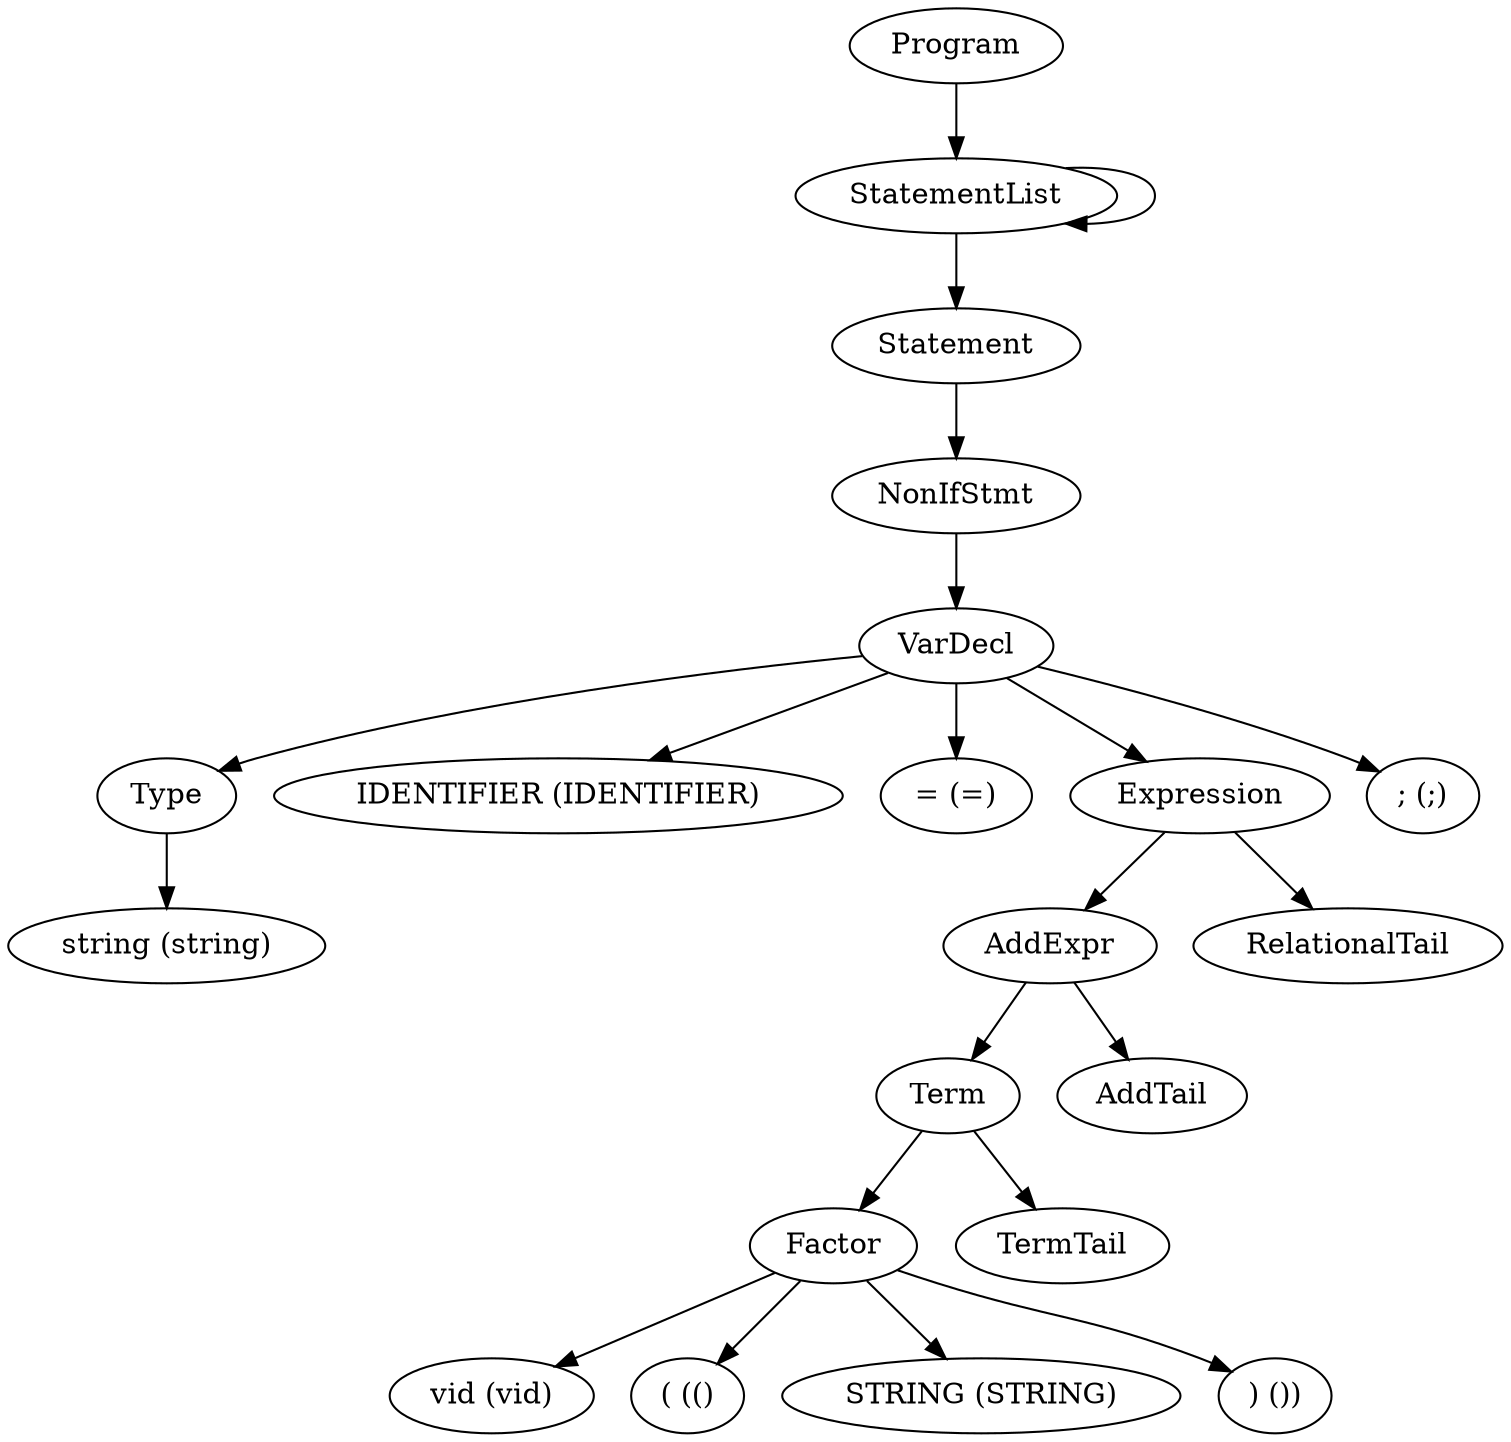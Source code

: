 digraph tree {
    "Program";
    "StatementList";
    "Statement";
    "NonIfStmt";
    "VarDecl";
    "Type";
    "string (string)";
    "IDENTIFIER (IDENTIFIER)";
    "= (=)";
    "Expression";
    "AddExpr";
    "Term";
    "Factor";
    "vid (vid)";
    "( (()";
    "STRING (STRING)";
    ") ())";
    "TermTail";
    "AddTail";
    "RelationalTail";
    "; (;)";
    "StatementList";
    "Program" -> "StatementList";
    "StatementList" -> "Statement";
    "StatementList" -> "StatementList";
    "Statement" -> "NonIfStmt";
    "NonIfStmt" -> "VarDecl";
    "VarDecl" -> "Type";
    "VarDecl" -> "IDENTIFIER (IDENTIFIER)";
    "VarDecl" -> "= (=)";
    "VarDecl" -> "Expression";
    "VarDecl" -> "; (;)";
    "Type" -> "string (string)";
    "Expression" -> "AddExpr";
    "Expression" -> "RelationalTail";
    "AddExpr" -> "Term";
    "AddExpr" -> "AddTail";
    "Term" -> "Factor";
    "Term" -> "TermTail";
    "Factor" -> "vid (vid)";
    "Factor" -> "( (()";
    "Factor" -> "STRING (STRING)";
    "Factor" -> ") ())";
}
